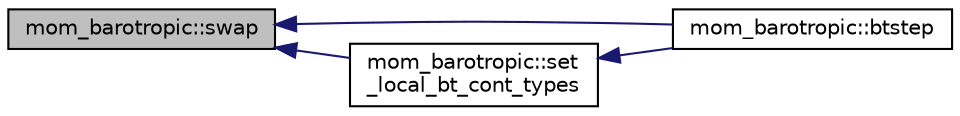 digraph "mom_barotropic::swap"
{
 // INTERACTIVE_SVG=YES
  edge [fontname="Helvetica",fontsize="10",labelfontname="Helvetica",labelfontsize="10"];
  node [fontname="Helvetica",fontsize="10",shape=record];
  rankdir="LR";
  Node106 [label="mom_barotropic::swap",height=0.2,width=0.4,color="black", fillcolor="grey75", style="filled", fontcolor="black"];
  Node106 -> Node107 [dir="back",color="midnightblue",fontsize="10",style="solid",fontname="Helvetica"];
  Node107 [label="mom_barotropic::btstep",height=0.2,width=0.4,color="black", fillcolor="white", style="filled",URL="$namespacemom__barotropic.html#a98cdf3c559146cc9485fcb9daa4cdbca",tooltip="This subroutine time steps the barotropic equations explicitly. For gravity waves, anything between a forwards-backwards scheme and a simulated backwards Euler scheme is used, with bebt between 0.0 and 1.0 determining the scheme. In practice, bebt must be of order 0.2 or greater. A forwards-backwards treatment of the Coriolis terms is always used. "];
  Node106 -> Node108 [dir="back",color="midnightblue",fontsize="10",style="solid",fontname="Helvetica"];
  Node108 [label="mom_barotropic::set\l_local_bt_cont_types",height=0.2,width=0.4,color="black", fillcolor="white", style="filled",URL="$namespacemom__barotropic.html#ab2af2b39d88ecc3011a5e906daefc810",tooltip="This subroutine sets up reordered versions of the BT_cont type in the local_BT_cont types..."];
  Node108 -> Node107 [dir="back",color="midnightblue",fontsize="10",style="solid",fontname="Helvetica"];
}
